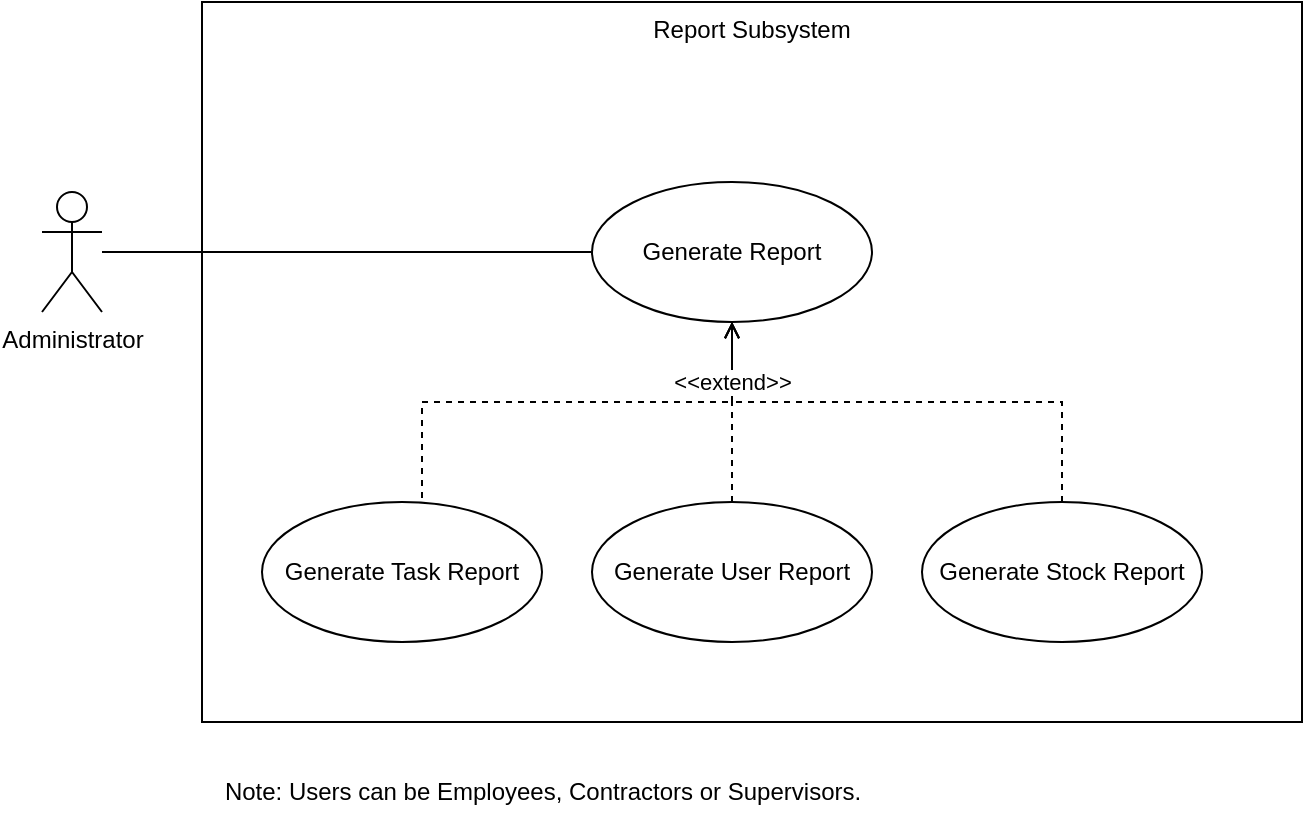 <mxfile version="20.8.16" type="device"><diagram id="kXOMpUP6r0KJT3qquDG-" name="Page-4"><mxGraphModel dx="1036" dy="606" grid="1" gridSize="10" guides="1" tooltips="1" connect="1" arrows="1" fold="1" page="1" pageScale="1" pageWidth="850" pageHeight="1100" math="0" shadow="0"><root><mxCell id="0"/><mxCell id="1" parent="0"/><mxCell id="_GHLpPiCRx0Z3gsl5DGN-1" value="Report Subsystem" style="rounded=0;whiteSpace=wrap;html=1;verticalAlign=top;" parent="1" vertex="1"><mxGeometry x="230" y="100" width="550" height="360" as="geometry"/></mxCell><mxCell id="OUWt4YtfHT4X5DFgOsfC-3" style="edgeStyle=orthogonalEdgeStyle;rounded=0;orthogonalLoop=1;jettySize=auto;html=1;endArrow=none;endFill=0;" parent="1" source="_GHLpPiCRx0Z3gsl5DGN-6" target="_GHLpPiCRx0Z3gsl5DGN-12" edge="1"><mxGeometry relative="1" as="geometry"/></mxCell><mxCell id="_GHLpPiCRx0Z3gsl5DGN-6" value="Administrator" style="shape=umlActor;verticalLabelPosition=bottom;verticalAlign=top;html=1;outlineConnect=0;" parent="1" vertex="1"><mxGeometry x="150" y="195" width="30" height="60" as="geometry"/></mxCell><mxCell id="_GHLpPiCRx0Z3gsl5DGN-12" value="Generate Report" style="ellipse;whiteSpace=wrap;html=1;" parent="1" vertex="1"><mxGeometry x="425" y="190" width="140" height="70" as="geometry"/></mxCell><mxCell id="OUWt4YtfHT4X5DFgOsfC-18" value="" style="edgeStyle=orthogonalEdgeStyle;rounded=0;orthogonalLoop=1;jettySize=auto;html=1;dashed=1;endArrow=open;endFill=0;" parent="1" source="_GHLpPiCRx0Z3gsl5DGN-17" target="_GHLpPiCRx0Z3gsl5DGN-12" edge="1"><mxGeometry relative="1" as="geometry"><Array as="points"><mxPoint x="660" y="300"/><mxPoint x="495" y="300"/></Array></mxGeometry></mxCell><mxCell id="_GHLpPiCRx0Z3gsl5DGN-17" value="Generate Stock Report" style="ellipse;whiteSpace=wrap;html=1;" parent="1" vertex="1"><mxGeometry x="590" y="350" width="140" height="70" as="geometry"/></mxCell><mxCell id="HAz4FzXMoZGPvSCy5808-1" style="edgeStyle=none;rounded=0;orthogonalLoop=1;jettySize=auto;html=1;exitX=0;exitY=0.5;exitDx=0;exitDy=0;endArrow=none;endFill=0;" parent="1" edge="1"><mxGeometry relative="1" as="geometry"><mxPoint x="300" y="375" as="sourcePoint"/><mxPoint x="300" y="375" as="targetPoint"/></mxGeometry></mxCell><mxCell id="OUWt4YtfHT4X5DFgOsfC-16" value="&lt;br&gt;" style="edgeStyle=orthogonalEdgeStyle;rounded=0;orthogonalLoop=1;jettySize=auto;html=1;dashed=1;endArrow=open;endFill=0;" parent="1" source="OUWt4YtfHT4X5DFgOsfC-1" target="_GHLpPiCRx0Z3gsl5DGN-12" edge="1"><mxGeometry relative="1" as="geometry"/></mxCell><mxCell id="OUWt4YtfHT4X5DFgOsfC-1" value="Generate User Report" style="ellipse;whiteSpace=wrap;html=1;" parent="1" vertex="1"><mxGeometry x="425" y="350" width="140" height="70" as="geometry"/></mxCell><mxCell id="OUWt4YtfHT4X5DFgOsfC-17" value="" style="edgeStyle=orthogonalEdgeStyle;rounded=0;orthogonalLoop=1;jettySize=auto;html=1;dashed=1;endArrow=open;endFill=0;" parent="1" target="_GHLpPiCRx0Z3gsl5DGN-12" edge="1"><mxGeometry relative="1" as="geometry"><mxPoint x="340" y="390" as="sourcePoint"/><mxPoint x="495" y="330" as="targetPoint"/><Array as="points"><mxPoint x="340" y="300"/><mxPoint x="495" y="300"/></Array></mxGeometry></mxCell><mxCell id="OUWt4YtfHT4X5DFgOsfC-21" value="&amp;lt;&amp;lt;extend&amp;gt;&amp;gt;" style="edgeLabel;html=1;align=center;verticalAlign=middle;resizable=0;points=[];" parent="OUWt4YtfHT4X5DFgOsfC-17" vertex="1" connectable="0"><mxGeometry x="0.788" relative="1" as="geometry"><mxPoint as="offset"/></mxGeometry></mxCell><mxCell id="OUWt4YtfHT4X5DFgOsfC-2" value="Generate Task Report" style="ellipse;whiteSpace=wrap;html=1;" parent="1" vertex="1"><mxGeometry x="260" y="350" width="140" height="70" as="geometry"/></mxCell><mxCell id="qTcNuh09DJ5_cTsV5zJi-1" value="Note: Users can be Employees, Contractors or Supervisors." style="text;html=1;align=center;verticalAlign=middle;resizable=0;points=[];autosize=1;strokeColor=none;fillColor=none;" vertex="1" parent="1"><mxGeometry x="230" y="480" width="340" height="30" as="geometry"/></mxCell></root></mxGraphModel></diagram></mxfile>